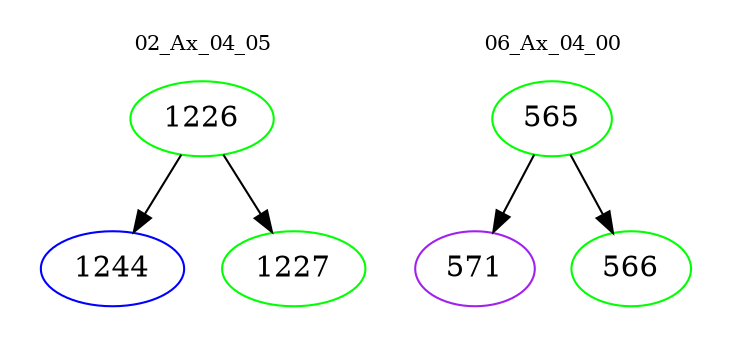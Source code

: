 digraph{
subgraph cluster_0 {
color = white
label = "02_Ax_04_05";
fontsize=10;
T0_1226 [label="1226", color="green"]
T0_1226 -> T0_1244 [color="black"]
T0_1244 [label="1244", color="blue"]
T0_1226 -> T0_1227 [color="black"]
T0_1227 [label="1227", color="green"]
}
subgraph cluster_1 {
color = white
label = "06_Ax_04_00";
fontsize=10;
T1_565 [label="565", color="green"]
T1_565 -> T1_571 [color="black"]
T1_571 [label="571", color="purple"]
T1_565 -> T1_566 [color="black"]
T1_566 [label="566", color="green"]
}
}
